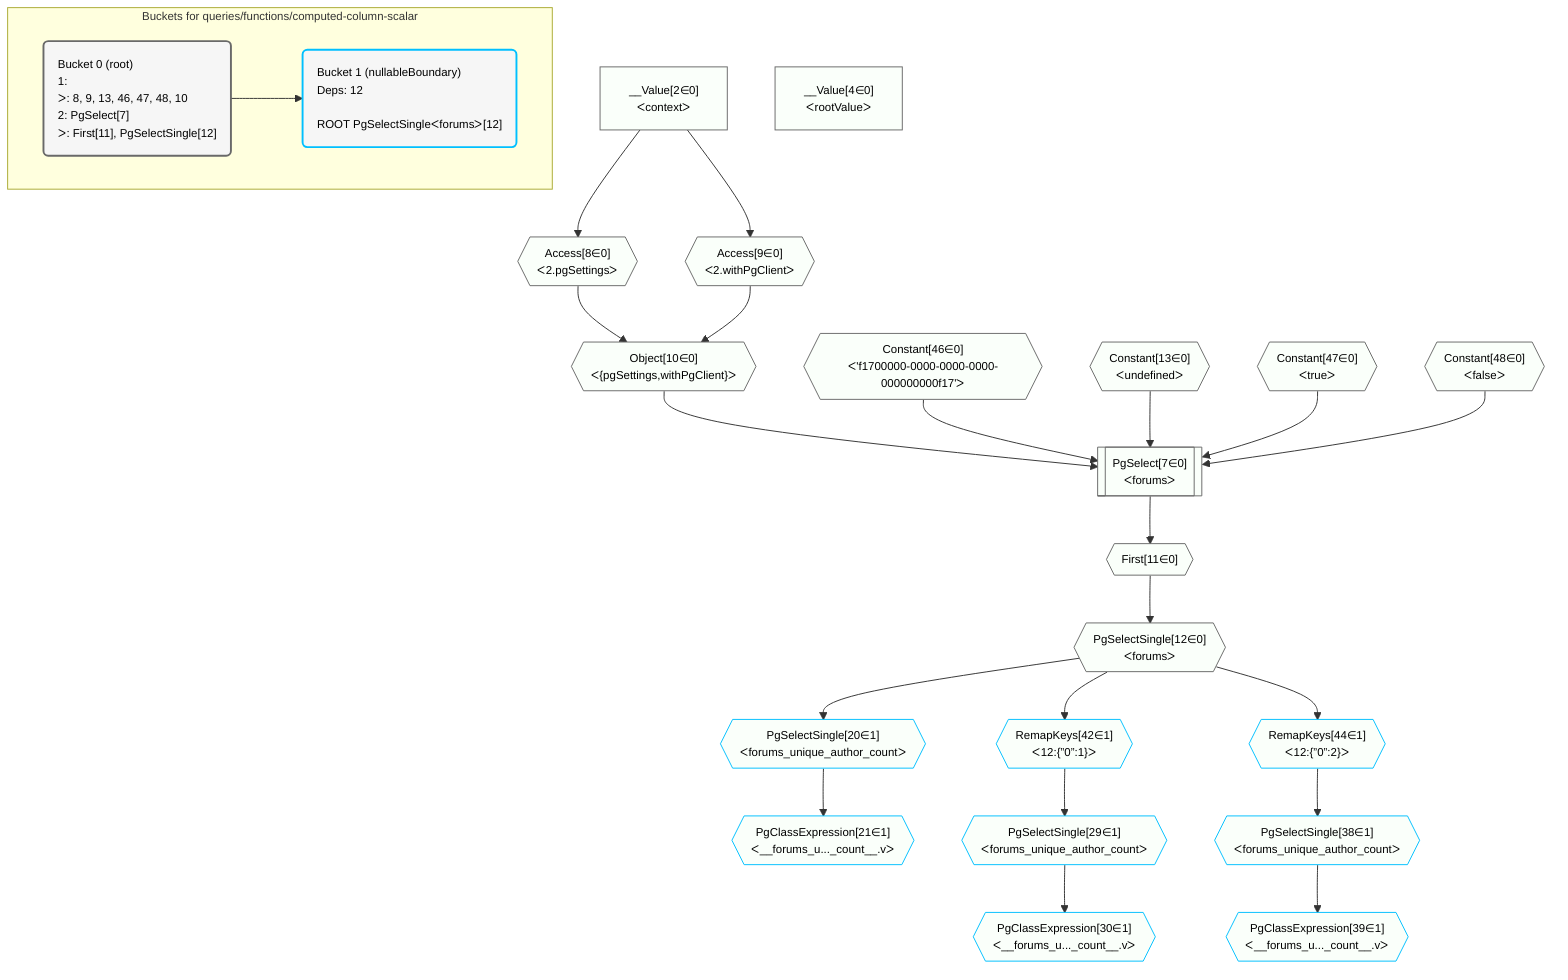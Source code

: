 %%{init: {'themeVariables': { 'fontSize': '12px'}}}%%
graph TD
    classDef path fill:#eee,stroke:#000,color:#000
    classDef plan fill:#fff,stroke-width:1px,color:#000
    classDef itemplan fill:#fff,stroke-width:2px,color:#000
    classDef unbatchedplan fill:#dff,stroke-width:1px,color:#000
    classDef sideeffectplan fill:#fcc,stroke-width:2px,color:#000
    classDef bucket fill:#f6f6f6,color:#000,stroke-width:2px,text-align:left


    %% plan dependencies
    PgSelect7[["PgSelect[7∈0]<br />ᐸforumsᐳ"]]:::plan
    Object10{{"Object[10∈0]<br />ᐸ{pgSettings,withPgClient}ᐳ"}}:::plan
    Constant46{{"Constant[46∈0]<br />ᐸ'f1700000-0000-0000-0000-000000000f17'ᐳ"}}:::plan
    Constant13{{"Constant[13∈0]<br />ᐸundefinedᐳ"}}:::plan
    Constant47{{"Constant[47∈0]<br />ᐸtrueᐳ"}}:::plan
    Constant48{{"Constant[48∈0]<br />ᐸfalseᐳ"}}:::plan
    Object10 & Constant46 & Constant13 & Constant47 & Constant48 --> PgSelect7
    Access8{{"Access[8∈0]<br />ᐸ2.pgSettingsᐳ"}}:::plan
    Access9{{"Access[9∈0]<br />ᐸ2.withPgClientᐳ"}}:::plan
    Access8 & Access9 --> Object10
    __Value2["__Value[2∈0]<br />ᐸcontextᐳ"]:::plan
    __Value2 --> Access8
    __Value2 --> Access9
    First11{{"First[11∈0]"}}:::plan
    PgSelect7 --> First11
    PgSelectSingle12{{"PgSelectSingle[12∈0]<br />ᐸforumsᐳ"}}:::plan
    First11 --> PgSelectSingle12
    __Value4["__Value[4∈0]<br />ᐸrootValueᐳ"]:::plan
    PgSelectSingle20{{"PgSelectSingle[20∈1]<br />ᐸforums_unique_author_countᐳ"}}:::plan
    PgSelectSingle12 --> PgSelectSingle20
    PgClassExpression21{{"PgClassExpression[21∈1]<br />ᐸ__forums_u..._count__.vᐳ"}}:::plan
    PgSelectSingle20 --> PgClassExpression21
    PgSelectSingle29{{"PgSelectSingle[29∈1]<br />ᐸforums_unique_author_countᐳ"}}:::plan
    RemapKeys42{{"RemapKeys[42∈1]<br />ᐸ12:{”0”:1}ᐳ"}}:::plan
    RemapKeys42 --> PgSelectSingle29
    PgClassExpression30{{"PgClassExpression[30∈1]<br />ᐸ__forums_u..._count__.vᐳ"}}:::plan
    PgSelectSingle29 --> PgClassExpression30
    PgSelectSingle38{{"PgSelectSingle[38∈1]<br />ᐸforums_unique_author_countᐳ"}}:::plan
    RemapKeys44{{"RemapKeys[44∈1]<br />ᐸ12:{”0”:2}ᐳ"}}:::plan
    RemapKeys44 --> PgSelectSingle38
    PgClassExpression39{{"PgClassExpression[39∈1]<br />ᐸ__forums_u..._count__.vᐳ"}}:::plan
    PgSelectSingle38 --> PgClassExpression39
    PgSelectSingle12 --> RemapKeys42
    PgSelectSingle12 --> RemapKeys44

    %% define steps

    subgraph "Buckets for queries/functions/computed-column-scalar"
    Bucket0("Bucket 0 (root)<br />1: <br />ᐳ: 8, 9, 13, 46, 47, 48, 10<br />2: PgSelect[7]<br />ᐳ: First[11], PgSelectSingle[12]"):::bucket
    classDef bucket0 stroke:#696969
    class Bucket0,__Value2,__Value4,PgSelect7,Access8,Access9,Object10,First11,PgSelectSingle12,Constant13,Constant46,Constant47,Constant48 bucket0
    Bucket1("Bucket 1 (nullableBoundary)<br />Deps: 12<br /><br />ROOT PgSelectSingleᐸforumsᐳ[12]"):::bucket
    classDef bucket1 stroke:#00bfff
    class Bucket1,PgSelectSingle20,PgClassExpression21,PgSelectSingle29,PgClassExpression30,PgSelectSingle38,PgClassExpression39,RemapKeys42,RemapKeys44 bucket1
    Bucket0 --> Bucket1
    classDef unary fill:#fafffa,borderWidth:8px
    class PgSelect7,Object10,Access8,Access9,First11,PgSelectSingle12,__Value2,__Value4,Constant13,Constant46,Constant47,Constant48,PgSelectSingle20,PgClassExpression21,PgSelectSingle29,PgClassExpression30,PgSelectSingle38,PgClassExpression39,RemapKeys42,RemapKeys44 unary
    end